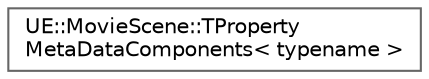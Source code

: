 digraph "Graphical Class Hierarchy"
{
 // INTERACTIVE_SVG=YES
 // LATEX_PDF_SIZE
  bgcolor="transparent";
  edge [fontname=Helvetica,fontsize=10,labelfontname=Helvetica,labelfontsize=10];
  node [fontname=Helvetica,fontsize=10,shape=box,height=0.2,width=0.4];
  rankdir="LR";
  Node0 [id="Node000000",label="UE::MovieScene::TProperty\lMetaDataComponents\< typename \>",height=0.2,width=0.4,color="grey40", fillcolor="white", style="filled",URL="$d6/dfe/structUE_1_1MovieScene_1_1TPropertyMetaDataComponents.html",tooltip=" "];
}
